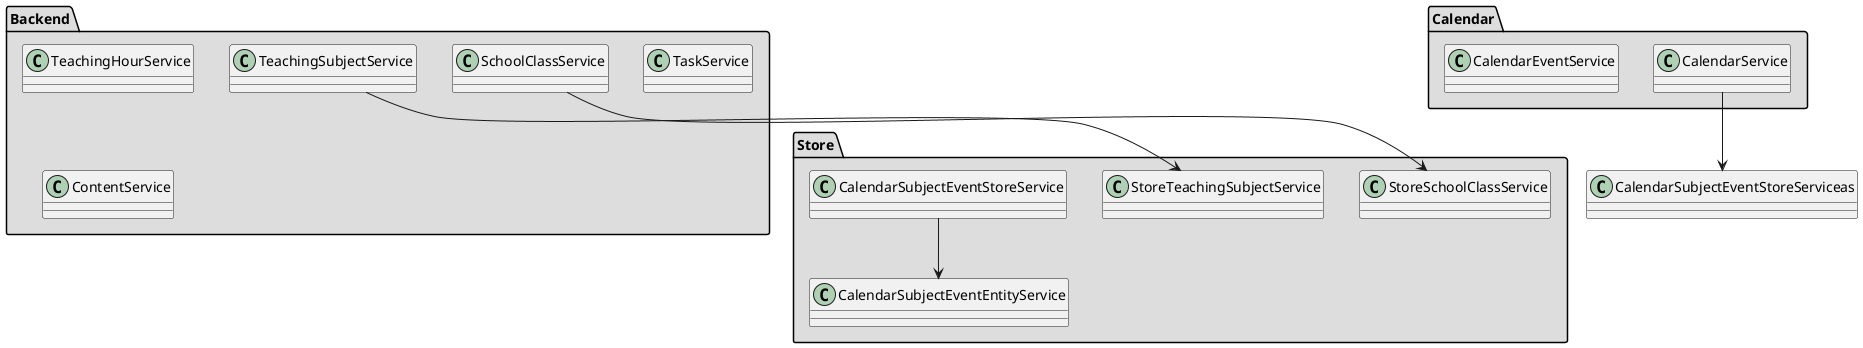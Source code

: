 @startuml

package "Backend" #DDDDDD {
class SchoolClassService
class TeachingHourService
class TeachingSubjectService
class TaskService
class ContentService

}

package "Store" #DDDDDD {
class StoreTeachingSubjectService
class StoreSchoolClassService
class CalendarSubjectEventStoreService
class CalendarSubjectEventEntityService

CalendarSubjectEventStoreService --> CalendarSubjectEventEntityService
}

package "Calendar" #DDDDDD {
class CalendarService
class CalendarEventService
}

SchoolClassService --> StoreSchoolClassService
CalendarService --> CalendarSubjectEventStoreServiceas
TeachingSubjectService --> StoreTeachingSubjectService
@enduml
